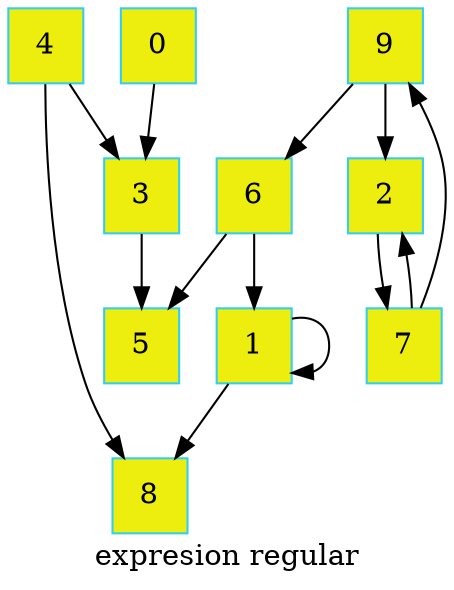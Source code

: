 digraph G
{label="expresion regular"
        node[shape = square]
        node[style = filled]
        node[fillcolor = "#EEEEE"]
        node[color = "#EEEEE"]
        node[color = "#31CEF0"]

0->3
1->1
1->8
2->7
3->5
4->3
4->8
6->1
6->5
7->2
7->9
9->2
9->6}